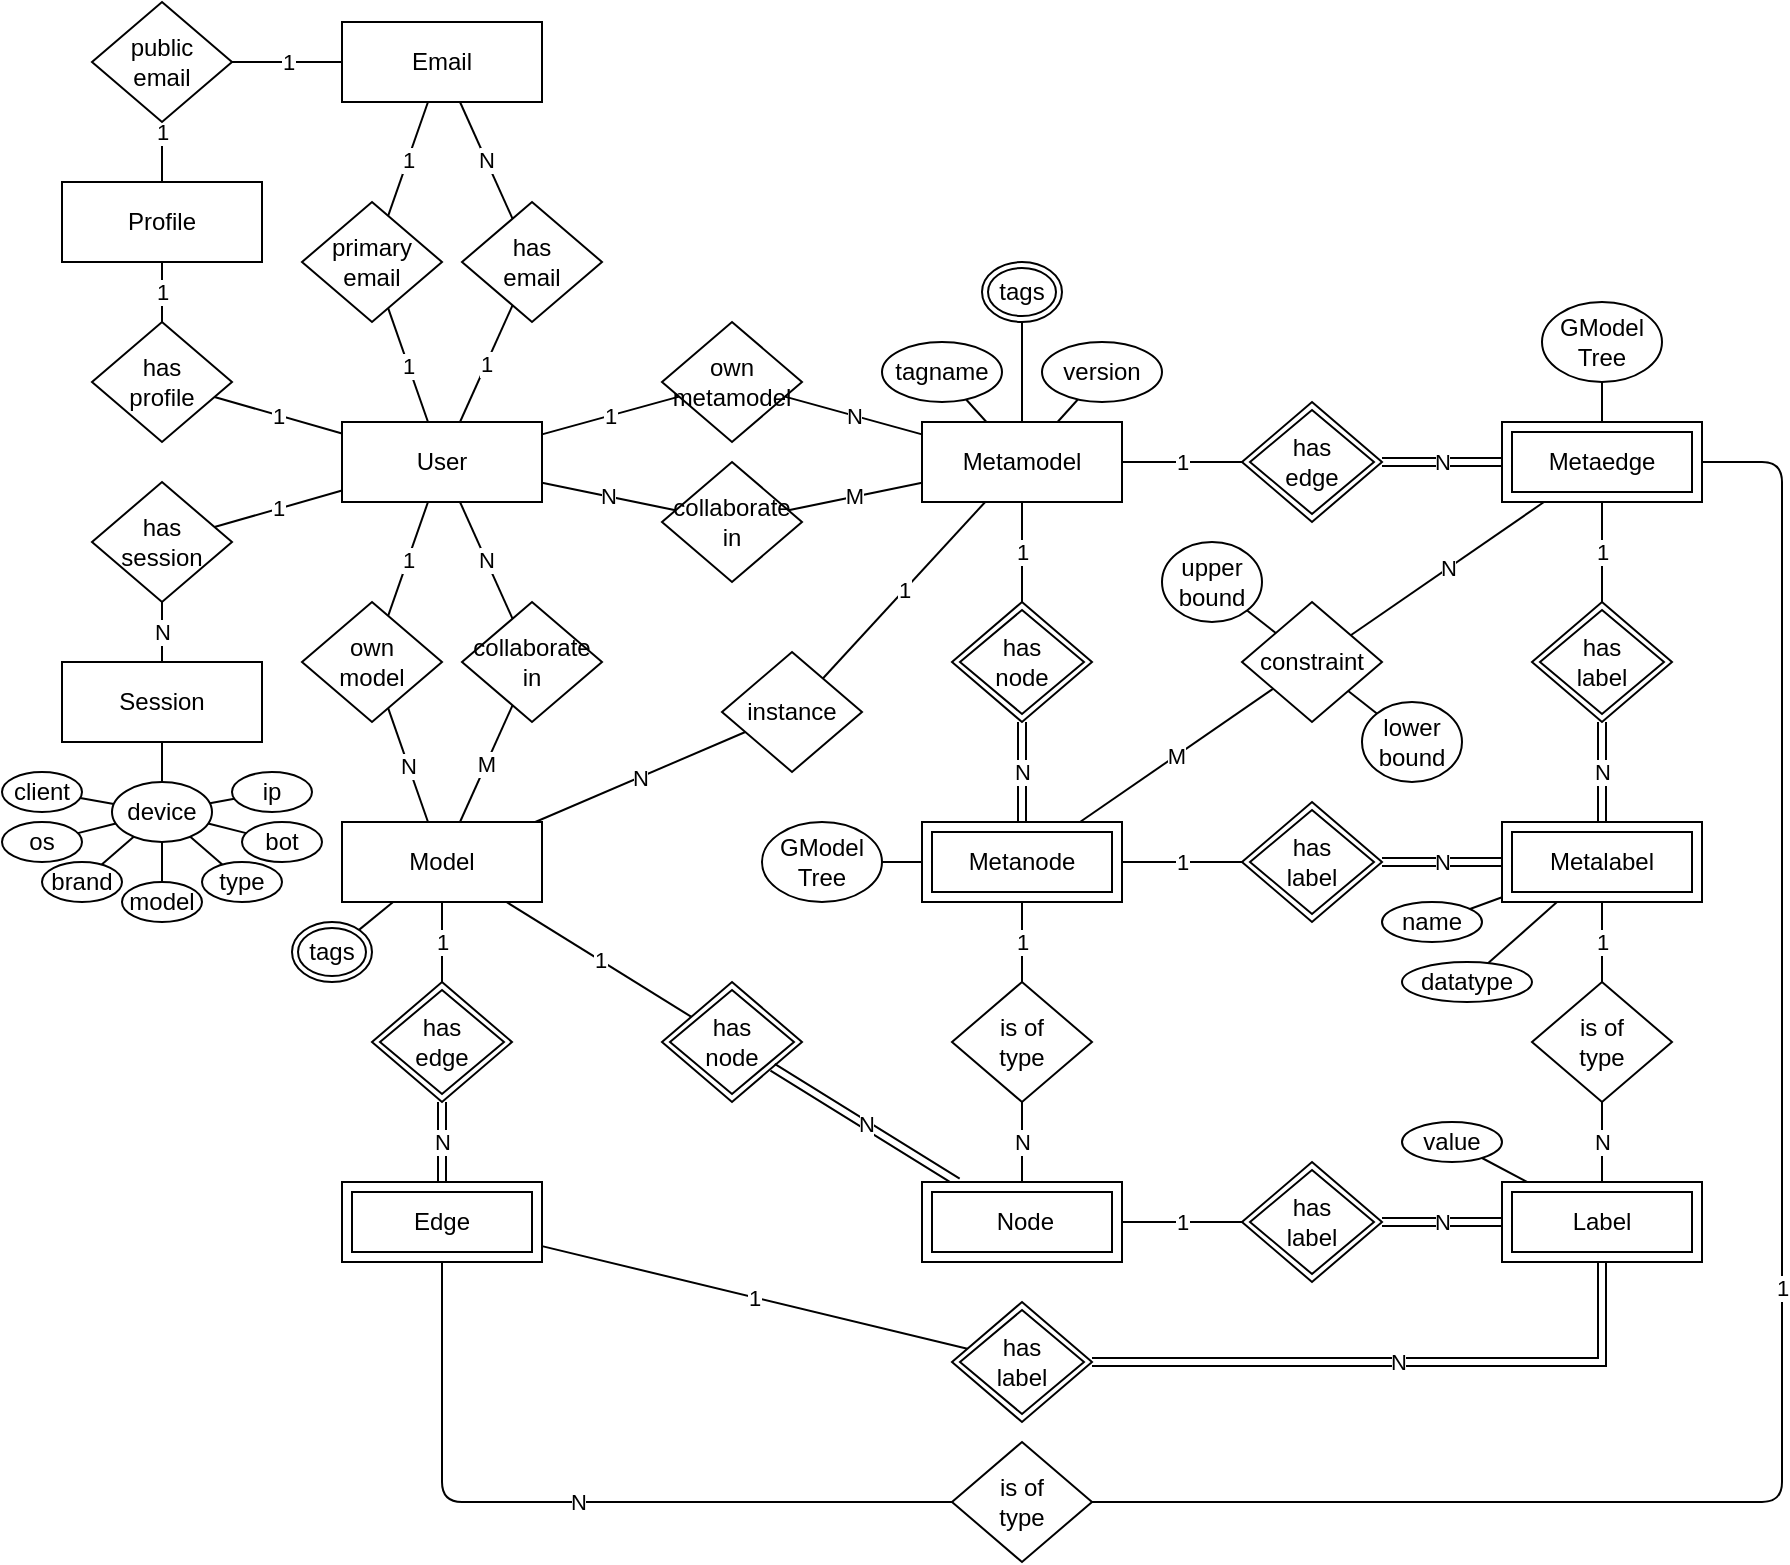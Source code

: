 <mxfile>
    <diagram id="122HEouIx7L_EkewqmzW" name="Model">
        <mxGraphModel dx="1396" dy="462" grid="1" gridSize="10" guides="1" tooltips="1" connect="1" arrows="1" fold="1" page="1" pageScale="1" pageWidth="1100" pageHeight="850" math="0" shadow="0">
            <root>
                <mxCell id="0"/>
                <mxCell id="1" parent="0"/>
                <mxCell id="21" value="1" style="edgeStyle=none;html=1;endArrow=none;endFill=0;" parent="1" source="5" target="11" edge="1">
                    <mxGeometry relative="1" as="geometry">
                        <Array as="points"/>
                    </mxGeometry>
                </mxCell>
                <mxCell id="23" value="1" style="edgeStyle=none;html=1;endArrow=none;endFill=0;" parent="1" source="5" target="8" edge="1">
                    <mxGeometry relative="1" as="geometry"/>
                </mxCell>
                <mxCell id="25" value="1" style="edgeStyle=none;html=1;endArrow=none;endFill=0;" parent="1" source="5" target="12" edge="1">
                    <mxGeometry relative="1" as="geometry"/>
                </mxCell>
                <mxCell id="27" value="1" style="edgeStyle=none;html=1;endArrow=none;endFill=0;" parent="1" source="5" target="13" edge="1">
                    <mxGeometry relative="1" as="geometry"/>
                </mxCell>
                <mxCell id="63" value="1" style="edgeStyle=none;html=1;endArrow=none;endFill=0;" parent="1" source="5" target="62" edge="1">
                    <mxGeometry relative="1" as="geometry"/>
                </mxCell>
                <mxCell id="67" value="N" style="edgeStyle=none;html=1;endArrow=none;endFill=0;" parent="1" source="5" target="66" edge="1">
                    <mxGeometry relative="1" as="geometry"/>
                </mxCell>
                <mxCell id="5" value="User" style="whiteSpace=wrap;html=1;align=center;" parent="1" vertex="1">
                    <mxGeometry x="210" y="250" width="100" height="40" as="geometry"/>
                </mxCell>
                <mxCell id="6" value="Email" style="whiteSpace=wrap;html=1;align=center;" parent="1" vertex="1">
                    <mxGeometry x="210" y="50" width="100" height="40" as="geometry"/>
                </mxCell>
                <mxCell id="7" value="Session" style="whiteSpace=wrap;html=1;align=center;" parent="1" vertex="1">
                    <mxGeometry x="70" y="370" width="100" height="40" as="geometry"/>
                </mxCell>
                <mxCell id="24" value="1" style="edgeStyle=none;html=1;endArrow=none;endFill=0;" parent="1" source="8" target="6" edge="1">
                    <mxGeometry relative="1" as="geometry"/>
                </mxCell>
                <mxCell id="8" value="primary&lt;br&gt;email" style="shape=rhombus;perimeter=rhombusPerimeter;whiteSpace=wrap;html=1;align=center;" parent="1" vertex="1">
                    <mxGeometry x="190" y="140" width="70" height="60" as="geometry"/>
                </mxCell>
                <mxCell id="42" value="1" style="edgeStyle=none;html=1;endArrow=none;endFill=0;" parent="1" source="10" target="41" edge="1">
                    <mxGeometry relative="1" as="geometry">
                        <Array as="points">
                            <mxPoint x="120" y="90"/>
                        </Array>
                    </mxGeometry>
                </mxCell>
                <mxCell id="10" value="Profile" style="whiteSpace=wrap;html=1;align=center;" parent="1" vertex="1">
                    <mxGeometry x="70" y="130" width="100" height="40" as="geometry"/>
                </mxCell>
                <mxCell id="22" value="1" style="edgeStyle=none;html=1;endArrow=none;endFill=0;" parent="1" source="11" target="10" edge="1">
                    <mxGeometry relative="1" as="geometry"/>
                </mxCell>
                <mxCell id="11" value="has&lt;br&gt;profile" style="shape=rhombus;perimeter=rhombusPerimeter;whiteSpace=wrap;html=1;align=center;" parent="1" vertex="1">
                    <mxGeometry x="85" y="200" width="70" height="60" as="geometry"/>
                </mxCell>
                <mxCell id="26" value="N" style="edgeStyle=none;html=1;endArrow=none;endFill=0;" parent="1" source="12" target="6" edge="1">
                    <mxGeometry relative="1" as="geometry"/>
                </mxCell>
                <mxCell id="12" value="has&lt;br&gt;email" style="shape=rhombus;perimeter=rhombusPerimeter;whiteSpace=wrap;html=1;align=center;" parent="1" vertex="1">
                    <mxGeometry x="270" y="140" width="70" height="60" as="geometry"/>
                </mxCell>
                <mxCell id="28" value="N" style="edgeStyle=none;html=1;endArrow=none;endFill=0;" parent="1" source="13" target="7" edge="1">
                    <mxGeometry relative="1" as="geometry"/>
                </mxCell>
                <mxCell id="13" value="has&lt;br&gt;session" style="shape=rhombus;perimeter=rhombusPerimeter;whiteSpace=wrap;html=1;align=center;" parent="1" vertex="1">
                    <mxGeometry x="85" y="280" width="70" height="60" as="geometry"/>
                </mxCell>
                <mxCell id="43" value="1" style="edgeStyle=none;html=1;endArrow=none;endFill=0;" parent="1" source="41" target="6" edge="1">
                    <mxGeometry relative="1" as="geometry">
                        <Array as="points"/>
                    </mxGeometry>
                </mxCell>
                <mxCell id="41" value="public&lt;br&gt;email" style="shape=rhombus;perimeter=rhombusPerimeter;whiteSpace=wrap;html=1;align=center;" parent="1" vertex="1">
                    <mxGeometry x="85" y="40" width="70" height="60" as="geometry"/>
                </mxCell>
                <mxCell id="45" style="edgeStyle=none;html=1;endArrow=none;endFill=0;" parent="1" source="44" target="7" edge="1">
                    <mxGeometry relative="1" as="geometry"/>
                </mxCell>
                <mxCell id="44" value="device" style="ellipse;whiteSpace=wrap;html=1;align=center;" parent="1" vertex="1">
                    <mxGeometry x="95" y="430" width="50" height="30" as="geometry"/>
                </mxCell>
                <mxCell id="55" style="edgeStyle=none;html=1;endArrow=none;endFill=0;" parent="1" source="46" target="44" edge="1">
                    <mxGeometry relative="1" as="geometry"/>
                </mxCell>
                <mxCell id="46" value="client" style="ellipse;whiteSpace=wrap;html=1;align=center;" parent="1" vertex="1">
                    <mxGeometry x="40" y="425" width="40" height="20" as="geometry"/>
                </mxCell>
                <mxCell id="56" style="edgeStyle=none;html=1;endArrow=none;endFill=0;" parent="1" source="47" target="44" edge="1">
                    <mxGeometry relative="1" as="geometry"/>
                </mxCell>
                <mxCell id="47" value="os&lt;span style=&quot;color: rgba(0, 0, 0, 0); font-family: monospace; font-size: 0px; text-align: start;&quot;&gt;%3CmxGraphModel%3E%3Croot%3E%3CmxCell%20id%3D%220%22%2F%3E%3CmxCell%20id%3D%221%22%20parent%3D%220%22%2F%3E%3CmxCell%20id%3D%222%22%20value%3D%22client%22%20style%3D%22ellipse%3BwhiteSpace%3Dwrap%3Bhtml%3D1%3Balign%3Dcenter%3B%22%20vertex%3D%221%22%20parent%3D%221%22%3E%3CmxGeometry%20x%3D%22-5%22%20y%3D%22415%22%20width%3D%2240%22%20height%3D%2220%22%20as%3D%22geometry%22%2F%3E%3C%2FmxCell%3E%3C%2Froot%3E%3C%2FmxGraphModel%3E&lt;/span&gt;" style="ellipse;whiteSpace=wrap;html=1;align=center;" parent="1" vertex="1">
                    <mxGeometry x="40" y="450" width="40" height="20" as="geometry"/>
                </mxCell>
                <mxCell id="57" style="edgeStyle=none;html=1;endArrow=none;endFill=0;" parent="1" source="48" target="44" edge="1">
                    <mxGeometry relative="1" as="geometry"/>
                </mxCell>
                <mxCell id="48" value="brand" style="ellipse;whiteSpace=wrap;html=1;align=center;" parent="1" vertex="1">
                    <mxGeometry x="60" y="470" width="40" height="20" as="geometry"/>
                </mxCell>
                <mxCell id="58" style="edgeStyle=none;html=1;endArrow=none;endFill=0;" parent="1" source="49" target="44" edge="1">
                    <mxGeometry relative="1" as="geometry"/>
                </mxCell>
                <mxCell id="49" value="model" style="ellipse;whiteSpace=wrap;html=1;align=center;" parent="1" vertex="1">
                    <mxGeometry x="100" y="480" width="40" height="20" as="geometry"/>
                </mxCell>
                <mxCell id="59" style="edgeStyle=none;html=1;endArrow=none;endFill=0;" parent="1" source="50" target="44" edge="1">
                    <mxGeometry relative="1" as="geometry"/>
                </mxCell>
                <mxCell id="50" value="type" style="ellipse;whiteSpace=wrap;html=1;align=center;" parent="1" vertex="1">
                    <mxGeometry x="140" y="470" width="40" height="20" as="geometry"/>
                </mxCell>
                <mxCell id="60" style="edgeStyle=none;html=1;endArrow=none;endFill=0;" parent="1" source="51" target="44" edge="1">
                    <mxGeometry relative="1" as="geometry"/>
                </mxCell>
                <mxCell id="51" value="bot" style="ellipse;whiteSpace=wrap;html=1;align=center;" parent="1" vertex="1">
                    <mxGeometry x="160" y="450" width="40" height="20" as="geometry"/>
                </mxCell>
                <mxCell id="61" style="edgeStyle=none;html=1;endArrow=none;endFill=0;" parent="1" source="52" target="44" edge="1">
                    <mxGeometry relative="1" as="geometry"/>
                </mxCell>
                <mxCell id="52" value="ip" style="ellipse;whiteSpace=wrap;html=1;align=center;" parent="1" vertex="1">
                    <mxGeometry x="155" y="425" width="40" height="20" as="geometry"/>
                </mxCell>
                <mxCell id="65" value="N" style="edgeStyle=none;html=1;endArrow=none;endFill=0;" parent="1" source="62" target="64" edge="1">
                    <mxGeometry relative="1" as="geometry"/>
                </mxCell>
                <mxCell id="62" value="own&lt;br&gt;metamodel" style="shape=rhombus;perimeter=rhombusPerimeter;whiteSpace=wrap;html=1;align=center;" parent="1" vertex="1">
                    <mxGeometry x="370" y="200" width="70" height="60" as="geometry"/>
                </mxCell>
                <mxCell id="78" value="1" style="edgeStyle=none;html=1;endArrow=none;endFill=0;" parent="1" source="64" target="149" edge="1">
                    <mxGeometry relative="1" as="geometry">
                        <mxPoint x="550" y="340" as="targetPoint"/>
                    </mxGeometry>
                </mxCell>
                <mxCell id="88" value="1" style="edgeStyle=none;html=1;endArrow=none;endFill=0;" parent="1" source="152" target="154" edge="1">
                    <mxGeometry relative="1" as="geometry">
                        <mxPoint x="600" y="470" as="sourcePoint"/>
                        <mxPoint x="660" y="470" as="targetPoint"/>
                    </mxGeometry>
                </mxCell>
                <mxCell id="143" style="edgeStyle=none;html=1;endArrow=none;endFill=0;" parent="1" source="64" target="142" edge="1">
                    <mxGeometry relative="1" as="geometry"/>
                </mxCell>
                <mxCell id="64" value="Metamodel" style="whiteSpace=wrap;html=1;align=center;" parent="1" vertex="1">
                    <mxGeometry x="500" y="250" width="100" height="40" as="geometry"/>
                </mxCell>
                <mxCell id="68" value="M" style="edgeStyle=none;html=1;endArrow=none;endFill=0;" parent="1" source="66" target="64" edge="1">
                    <mxGeometry relative="1" as="geometry"/>
                </mxCell>
                <mxCell id="66" value="collaborate&lt;br&gt;in" style="shape=rhombus;perimeter=rhombusPerimeter;whiteSpace=wrap;html=1;align=center;" parent="1" vertex="1">
                    <mxGeometry x="370" y="270" width="70" height="60" as="geometry"/>
                </mxCell>
                <mxCell id="105" value="N" style="edgeStyle=none;html=1;endArrow=none;endFill=0;" parent="1" source="69" target="104" edge="1">
                    <mxGeometry relative="1" as="geometry"/>
                </mxCell>
                <mxCell id="115" value="1" style="edgeStyle=none;html=1;endArrow=none;endFill=0;" parent="1" source="69" target="159" edge="1">
                    <mxGeometry relative="1" as="geometry">
                        <mxPoint x="384.7" y="547.4" as="targetPoint"/>
                    </mxGeometry>
                </mxCell>
                <mxCell id="145" style="edgeStyle=none;html=1;endArrow=none;endFill=0;" parent="1" source="69" target="144" edge="1">
                    <mxGeometry relative="1" as="geometry"/>
                </mxCell>
                <mxCell id="69" value="Model" style="whiteSpace=wrap;html=1;align=center;" parent="1" vertex="1">
                    <mxGeometry x="210" y="450" width="100" height="40" as="geometry"/>
                </mxCell>
                <mxCell id="70" value="N" style="edgeStyle=none;html=1;endArrow=none;endFill=0;" parent="1" source="69" target="73" edge="1">
                    <mxGeometry relative="1" as="geometry">
                        <mxPoint x="253" y="450" as="sourcePoint"/>
                    </mxGeometry>
                </mxCell>
                <mxCell id="71" value="M" style="edgeStyle=none;html=1;endArrow=none;endFill=0;" parent="1" source="69" target="75" edge="1">
                    <mxGeometry relative="1" as="geometry">
                        <mxPoint x="269" y="450" as="sourcePoint"/>
                    </mxGeometry>
                </mxCell>
                <mxCell id="72" value="1" style="edgeStyle=none;html=1;endArrow=none;endFill=0;" parent="1" source="73" target="5" edge="1">
                    <mxGeometry relative="1" as="geometry">
                        <mxPoint x="253" y="290" as="targetPoint"/>
                    </mxGeometry>
                </mxCell>
                <mxCell id="73" value="own&lt;br&gt;model" style="shape=rhombus;perimeter=rhombusPerimeter;whiteSpace=wrap;html=1;align=center;" parent="1" vertex="1">
                    <mxGeometry x="190" y="340" width="70" height="60" as="geometry"/>
                </mxCell>
                <mxCell id="74" value="N" style="edgeStyle=none;html=1;endArrow=none;endFill=0;" parent="1" source="75" target="5" edge="1">
                    <mxGeometry relative="1" as="geometry">
                        <mxPoint x="269" y="290" as="targetPoint"/>
                    </mxGeometry>
                </mxCell>
                <mxCell id="75" value="collaborate&lt;br&gt;in" style="shape=rhombus;perimeter=rhombusPerimeter;whiteSpace=wrap;html=1;align=center;" parent="1" vertex="1">
                    <mxGeometry x="270" y="340" width="70" height="60" as="geometry"/>
                </mxCell>
                <mxCell id="92" value="M" style="edgeStyle=none;html=1;endArrow=none;endFill=0;" parent="1" source="152" target="91" edge="1">
                    <mxGeometry relative="1" as="geometry">
                        <mxPoint x="579" y="450" as="sourcePoint"/>
                    </mxGeometry>
                </mxCell>
                <mxCell id="99" style="edgeStyle=none;html=1;endArrow=none;endFill=0;" parent="1" source="152" target="98" edge="1">
                    <mxGeometry relative="1" as="geometry">
                        <mxPoint x="500" y="470" as="sourcePoint"/>
                    </mxGeometry>
                </mxCell>
                <mxCell id="83" value="1" style="edgeStyle=none;html=1;endArrow=none;endFill=0;" parent="1" source="146" target="64" edge="1">
                    <mxGeometry relative="1" as="geometry">
                        <mxPoint x="660" y="270" as="sourcePoint"/>
                    </mxGeometry>
                </mxCell>
                <mxCell id="93" value="N" style="edgeStyle=none;html=1;endArrow=none;endFill=0;" parent="1" source="91" target="151" edge="1">
                    <mxGeometry relative="1" as="geometry">
                        <mxPoint x="811.0" y="290" as="targetPoint"/>
                    </mxGeometry>
                </mxCell>
                <mxCell id="91" value="constraint" style="shape=rhombus;perimeter=rhombusPerimeter;whiteSpace=wrap;html=1;align=center;" parent="1" vertex="1">
                    <mxGeometry x="660" y="340" width="70" height="60" as="geometry"/>
                </mxCell>
                <mxCell id="97" style="edgeStyle=none;html=1;endArrow=none;endFill=0;" parent="1" source="94" target="91" edge="1">
                    <mxGeometry relative="1" as="geometry"/>
                </mxCell>
                <mxCell id="94" value="lower&lt;br&gt;bound" style="ellipse;whiteSpace=wrap;html=1;align=center;" parent="1" vertex="1">
                    <mxGeometry x="720" y="390" width="50" height="40" as="geometry"/>
                </mxCell>
                <mxCell id="96" style="edgeStyle=none;html=1;endArrow=none;endFill=0;" parent="1" source="95" target="91" edge="1">
                    <mxGeometry relative="1" as="geometry"/>
                </mxCell>
                <mxCell id="95" value="upper&lt;br&gt;bound" style="ellipse;whiteSpace=wrap;html=1;align=center;" parent="1" vertex="1">
                    <mxGeometry x="620" y="310" width="50" height="40" as="geometry"/>
                </mxCell>
                <mxCell id="98" value="GModel&lt;br&gt;Tree" style="ellipse;whiteSpace=wrap;html=1;align=center;" parent="1" vertex="1">
                    <mxGeometry x="420" y="450" width="60" height="40" as="geometry"/>
                </mxCell>
                <mxCell id="102" style="edgeStyle=none;html=1;endArrow=none;endFill=0;" parent="1" source="100" target="64" edge="1">
                    <mxGeometry relative="1" as="geometry"/>
                </mxCell>
                <mxCell id="100" value="tagname" style="ellipse;whiteSpace=wrap;html=1;align=center;" parent="1" vertex="1">
                    <mxGeometry x="480" y="210" width="60" height="30" as="geometry"/>
                </mxCell>
                <mxCell id="103" style="edgeStyle=none;html=1;endArrow=none;endFill=0;" parent="1" source="101" target="64" edge="1">
                    <mxGeometry relative="1" as="geometry"/>
                </mxCell>
                <mxCell id="101" value="version" style="ellipse;whiteSpace=wrap;html=1;align=center;" parent="1" vertex="1">
                    <mxGeometry x="560" y="210" width="60" height="30" as="geometry"/>
                </mxCell>
                <mxCell id="106" value="1" style="edgeStyle=none;html=1;endArrow=none;endFill=0;" parent="1" source="104" target="64" edge="1">
                    <mxGeometry relative="1" as="geometry"/>
                </mxCell>
                <mxCell id="104" value="instance" style="shape=rhombus;perimeter=rhombusPerimeter;whiteSpace=wrap;html=1;align=center;" parent="1" vertex="1">
                    <mxGeometry x="400" y="365" width="70" height="60" as="geometry"/>
                </mxCell>
                <mxCell id="108" style="edgeStyle=none;html=1;endArrow=none;endFill=0;" parent="1" source="107" target="151" edge="1">
                    <mxGeometry relative="1" as="geometry">
                        <mxPoint x="840" y="250" as="targetPoint"/>
                    </mxGeometry>
                </mxCell>
                <mxCell id="107" value="GModel&lt;br&gt;Tree" style="ellipse;whiteSpace=wrap;html=1;align=center;" parent="1" vertex="1">
                    <mxGeometry x="810" y="190" width="60" height="40" as="geometry"/>
                </mxCell>
                <mxCell id="111" value="1" style="edgeStyle=none;html=1;endArrow=none;endFill=0;" parent="1" target="151" edge="1">
                    <mxGeometry relative="1" as="geometry">
                        <mxPoint x="840" y="340" as="sourcePoint"/>
                        <mxPoint x="840" y="290" as="targetPoint"/>
                    </mxGeometry>
                </mxCell>
                <mxCell id="121" value="N" style="edgeStyle=none;html=1;endArrow=none;endFill=0;" parent="1" source="165" target="120" edge="1">
                    <mxGeometry relative="1" as="geometry">
                        <mxPoint x="550" y="630" as="sourcePoint"/>
                    </mxGeometry>
                </mxCell>
                <mxCell id="124" value="N" style="edgeStyle=none;html=1;endArrow=none;endFill=0;" parent="1" source="163" target="123" edge="1">
                    <mxGeometry relative="1" as="geometry">
                        <mxPoint x="260" y="670" as="sourcePoint"/>
                        <Array as="points">
                            <mxPoint x="260" y="790"/>
                        </Array>
                    </mxGeometry>
                </mxCell>
                <mxCell id="134" value="1" style="edgeStyle=none;html=1;endArrow=none;endFill=0;" parent="1" source="163" edge="1">
                    <mxGeometry relative="1" as="geometry">
                        <mxPoint x="310" y="662.069" as="sourcePoint"/>
                        <mxPoint x="522.691" y="713.408" as="targetPoint"/>
                    </mxGeometry>
                </mxCell>
                <mxCell id="118" value="1" style="edgeStyle=none;html=1;endArrow=none;endFill=0;" parent="1" target="69" edge="1">
                    <mxGeometry relative="1" as="geometry">
                        <mxPoint x="260" y="530" as="sourcePoint"/>
                    </mxGeometry>
                </mxCell>
                <mxCell id="122" value="1" style="edgeStyle=none;html=1;endArrow=none;endFill=0;" parent="1" source="120" target="152" edge="1">
                    <mxGeometry relative="1" as="geometry">
                        <mxPoint x="550" y="490" as="targetPoint"/>
                    </mxGeometry>
                </mxCell>
                <mxCell id="120" value="is of&lt;br&gt;type" style="shape=rhombus;perimeter=rhombusPerimeter;whiteSpace=wrap;html=1;align=center;" parent="1" vertex="1">
                    <mxGeometry x="515" y="530" width="70" height="60" as="geometry"/>
                </mxCell>
                <mxCell id="125" value="1" style="edgeStyle=none;html=1;endArrow=none;endFill=0;" parent="1" source="123" target="151" edge="1">
                    <mxGeometry relative="1" as="geometry">
                        <mxPoint x="890" y="270" as="targetPoint"/>
                        <Array as="points">
                            <mxPoint x="930" y="790"/>
                            <mxPoint x="930" y="270"/>
                        </Array>
                    </mxGeometry>
                </mxCell>
                <mxCell id="123" value="is of&lt;br&gt;type" style="shape=rhombus;perimeter=rhombusPerimeter;whiteSpace=wrap;html=1;align=center;" parent="1" vertex="1">
                    <mxGeometry x="515" y="760" width="70" height="60" as="geometry"/>
                </mxCell>
                <mxCell id="137" style="edgeStyle=none;html=1;endArrow=none;endFill=0;" parent="1" source="170" target="136" edge="1">
                    <mxGeometry relative="1" as="geometry">
                        <mxPoint x="802.5" y="630" as="sourcePoint"/>
                    </mxGeometry>
                </mxCell>
                <mxCell id="128" value="1" style="edgeStyle=none;html=1;endArrow=none;endFill=0;" parent="1" source="127" target="158" edge="1">
                    <mxGeometry relative="1" as="geometry">
                        <mxPoint x="840" y="490" as="targetPoint"/>
                    </mxGeometry>
                </mxCell>
                <mxCell id="129" value="N" style="edgeStyle=none;html=1;endArrow=none;endFill=0;" parent="1" source="127" target="170" edge="1">
                    <mxGeometry relative="1" as="geometry">
                        <mxPoint x="840" y="630" as="targetPoint"/>
                    </mxGeometry>
                </mxCell>
                <mxCell id="127" value="is of&lt;br&gt;type" style="shape=rhombus;perimeter=rhombusPerimeter;whiteSpace=wrap;html=1;align=center;" parent="1" vertex="1">
                    <mxGeometry x="805" y="530" width="70" height="60" as="geometry"/>
                </mxCell>
                <mxCell id="131" value="1" style="edgeStyle=none;html=1;endArrow=none;endFill=0;" parent="1" target="165" edge="1">
                    <mxGeometry relative="1" as="geometry">
                        <mxPoint x="660" y="650" as="sourcePoint"/>
                        <mxPoint x="600" y="650" as="targetPoint"/>
                    </mxGeometry>
                </mxCell>
                <mxCell id="136" value="value" style="ellipse;whiteSpace=wrap;html=1;align=center;" parent="1" vertex="1">
                    <mxGeometry x="740" y="600" width="50" height="20" as="geometry"/>
                </mxCell>
                <mxCell id="139" style="edgeStyle=none;html=1;endArrow=none;endFill=0;" parent="1" source="138" target="158" edge="1">
                    <mxGeometry relative="1" as="geometry">
                        <mxPoint x="790" y="487.647" as="targetPoint"/>
                    </mxGeometry>
                </mxCell>
                <mxCell id="138" value="name" style="ellipse;whiteSpace=wrap;html=1;align=center;" parent="1" vertex="1">
                    <mxGeometry x="730" y="490" width="50" height="20" as="geometry"/>
                </mxCell>
                <mxCell id="141" style="edgeStyle=none;html=1;endArrow=none;endFill=0;" parent="1" source="140" target="158" edge="1">
                    <mxGeometry relative="1" as="geometry">
                        <mxPoint x="817.5" y="490" as="targetPoint"/>
                    </mxGeometry>
                </mxCell>
                <mxCell id="140" value="datatype" style="ellipse;whiteSpace=wrap;html=1;align=center;" parent="1" vertex="1">
                    <mxGeometry x="740" y="520" width="65" height="20" as="geometry"/>
                </mxCell>
                <mxCell id="142" value="tags" style="ellipse;shape=doubleEllipse;margin=3;whiteSpace=wrap;html=1;align=center;" parent="1" vertex="1">
                    <mxGeometry x="530" y="170" width="40" height="30" as="geometry"/>
                </mxCell>
                <mxCell id="144" value="tags" style="ellipse;shape=doubleEllipse;margin=3;whiteSpace=wrap;html=1;align=center;" parent="1" vertex="1">
                    <mxGeometry x="185" y="500" width="40" height="30" as="geometry"/>
                </mxCell>
                <mxCell id="146" value="has&lt;br&gt;edge" style="shape=rhombus;double=1;perimeter=rhombusPerimeter;whiteSpace=wrap;html=1;align=center;" parent="1" vertex="1">
                    <mxGeometry x="660" y="240" width="70" height="60" as="geometry"/>
                </mxCell>
                <mxCell id="147" value="N" style="shape=link;html=1;rounded=0;endArrow=none;endFill=0;" parent="1" source="146" target="151" edge="1">
                    <mxGeometry relative="1" as="geometry">
                        <mxPoint x="665" y="198.82" as="sourcePoint"/>
                        <mxPoint x="790" y="270" as="targetPoint"/>
                    </mxGeometry>
                </mxCell>
                <mxCell id="149" value="has&lt;br&gt;node" style="shape=rhombus;double=1;perimeter=rhombusPerimeter;whiteSpace=wrap;html=1;align=center;" parent="1" vertex="1">
                    <mxGeometry x="515" y="340" width="70" height="60" as="geometry"/>
                </mxCell>
                <mxCell id="150" value="N" style="shape=link;html=1;rounded=0;endArrow=none;endFill=0;" parent="1" source="149" target="152" edge="1">
                    <mxGeometry relative="1" as="geometry">
                        <mxPoint x="520" y="308.82" as="sourcePoint"/>
                        <mxPoint x="550" y="450" as="targetPoint"/>
                    </mxGeometry>
                </mxCell>
                <mxCell id="151" value="Metaedge" style="shape=ext;margin=3;double=1;whiteSpace=wrap;html=1;align=center;" parent="1" vertex="1">
                    <mxGeometry x="790" y="250" width="100" height="40" as="geometry"/>
                </mxCell>
                <mxCell id="152" value="Metanode" style="shape=ext;margin=3;double=1;whiteSpace=wrap;html=1;align=center;" parent="1" vertex="1">
                    <mxGeometry x="500" y="450" width="100" height="40" as="geometry"/>
                </mxCell>
                <mxCell id="154" value="has&lt;br&gt;label" style="shape=rhombus;double=1;perimeter=rhombusPerimeter;whiteSpace=wrap;html=1;align=center;" parent="1" vertex="1">
                    <mxGeometry x="660" y="440" width="70" height="60" as="geometry"/>
                </mxCell>
                <mxCell id="155" value="has&lt;br&gt;label" style="shape=rhombus;double=1;perimeter=rhombusPerimeter;whiteSpace=wrap;html=1;align=center;" parent="1" vertex="1">
                    <mxGeometry x="805" y="340" width="70" height="60" as="geometry"/>
                </mxCell>
                <mxCell id="156" value="N" style="shape=link;html=1;rounded=0;endArrow=none;endFill=0;" parent="1" source="154" target="158" edge="1">
                    <mxGeometry relative="1" as="geometry">
                        <mxPoint x="740" y="280" as="sourcePoint"/>
                        <mxPoint x="790" y="470" as="targetPoint"/>
                    </mxGeometry>
                </mxCell>
                <mxCell id="157" value="N" style="shape=link;html=1;rounded=0;endArrow=none;endFill=0;" parent="1" source="155" target="158" edge="1">
                    <mxGeometry relative="1" as="geometry">
                        <mxPoint x="750" y="290" as="sourcePoint"/>
                        <mxPoint x="840" y="450" as="targetPoint"/>
                    </mxGeometry>
                </mxCell>
                <mxCell id="158" value="Metalabel" style="shape=ext;margin=3;double=1;whiteSpace=wrap;html=1;align=center;" parent="1" vertex="1">
                    <mxGeometry x="790" y="450" width="100" height="40" as="geometry"/>
                </mxCell>
                <mxCell id="159" value="has&lt;br&gt;node" style="shape=rhombus;double=1;perimeter=rhombusPerimeter;whiteSpace=wrap;html=1;align=center;" parent="1" vertex="1">
                    <mxGeometry x="370" y="530" width="70" height="60" as="geometry"/>
                </mxCell>
                <mxCell id="160" value="N" style="shape=link;html=1;rounded=0;endArrow=none;endFill=0;" parent="1" source="159" target="165" edge="1">
                    <mxGeometry relative="1" as="geometry">
                        <mxPoint x="355" y="538.82" as="sourcePoint"/>
                        <mxPoint x="517.778" y="630" as="targetPoint"/>
                    </mxGeometry>
                </mxCell>
                <mxCell id="161" value="has&lt;br&gt;edge" style="shape=rhombus;double=1;perimeter=rhombusPerimeter;whiteSpace=wrap;html=1;align=center;" parent="1" vertex="1">
                    <mxGeometry x="225" y="530" width="70" height="60" as="geometry"/>
                </mxCell>
                <mxCell id="162" value="N" style="shape=link;html=1;rounded=0;endArrow=none;endFill=0;" parent="1" source="161" target="163" edge="1">
                    <mxGeometry relative="1" as="geometry">
                        <mxPoint x="215" y="518.82" as="sourcePoint"/>
                        <mxPoint x="340" y="590" as="targetPoint"/>
                    </mxGeometry>
                </mxCell>
                <mxCell id="163" value="Edge" style="shape=ext;margin=3;double=1;whiteSpace=wrap;html=1;align=center;" parent="1" vertex="1">
                    <mxGeometry x="210" y="630" width="100" height="40" as="geometry"/>
                </mxCell>
                <mxCell id="165" value="&amp;nbsp;Node" style="shape=ext;margin=3;double=1;whiteSpace=wrap;html=1;align=center;" parent="1" vertex="1">
                    <mxGeometry x="500" y="630" width="100" height="40" as="geometry"/>
                </mxCell>
                <mxCell id="168" value="has&lt;br&gt;label" style="shape=rhombus;double=1;perimeter=rhombusPerimeter;whiteSpace=wrap;html=1;align=center;" parent="1" vertex="1">
                    <mxGeometry x="515" y="690" width="70" height="60" as="geometry"/>
                </mxCell>
                <mxCell id="169" value="N" style="shape=link;html=1;rounded=0;endArrow=none;endFill=0;" parent="1" source="168" target="170" edge="1">
                    <mxGeometry relative="1" as="geometry">
                        <mxPoint x="530" y="670" as="sourcePoint"/>
                        <mxPoint x="620" y="830" as="targetPoint"/>
                        <Array as="points">
                            <mxPoint x="840" y="720"/>
                        </Array>
                    </mxGeometry>
                </mxCell>
                <mxCell id="170" value="Label" style="shape=ext;margin=3;double=1;whiteSpace=wrap;html=1;align=center;" parent="1" vertex="1">
                    <mxGeometry x="790" y="630" width="100" height="40" as="geometry"/>
                </mxCell>
                <mxCell id="171" value="has&lt;br&gt;label" style="shape=rhombus;double=1;perimeter=rhombusPerimeter;whiteSpace=wrap;html=1;align=center;" parent="1" vertex="1">
                    <mxGeometry x="660" y="620" width="70" height="60" as="geometry"/>
                </mxCell>
                <mxCell id="172" value="N" style="shape=link;html=1;rounded=0;endArrow=none;endFill=0;" parent="1" source="171" target="170" edge="1">
                    <mxGeometry relative="1" as="geometry">
                        <mxPoint x="540" y="680" as="sourcePoint"/>
                        <mxPoint x="850" y="680" as="targetPoint"/>
                        <Array as="points"/>
                    </mxGeometry>
                </mxCell>
            </root>
        </mxGraphModel>
    </diagram>
</mxfile>